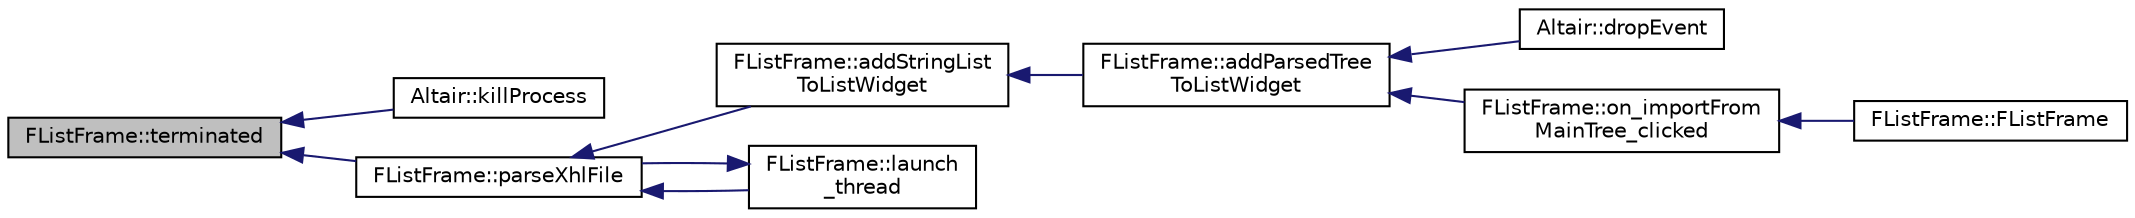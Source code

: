 digraph "FListFrame::terminated"
{
 // INTERACTIVE_SVG=YES
  edge [fontname="Helvetica",fontsize="10",labelfontname="Helvetica",labelfontsize="10"];
  node [fontname="Helvetica",fontsize="10",shape=record];
  rankdir="LR";
  Node407 [label="FListFrame::terminated",height=0.2,width=0.4,color="black", fillcolor="grey75", style="filled", fontcolor="black"];
  Node407 -> Node408 [dir="back",color="midnightblue",fontsize="10",style="solid",fontname="Helvetica"];
  Node408 [label="Altair::killProcess",height=0.2,width=0.4,color="black", fillcolor="white", style="filled",URL="$class_altair.html#a2f6882c170016e2d7729058b08896a1d",tooltip="Tuer l&#39;application en ligne de commande lhx. "];
  Node407 -> Node409 [dir="back",color="midnightblue",fontsize="10",style="solid",fontname="Helvetica"];
  Node409 [label="FListFrame::parseXhlFile",height=0.2,width=0.4,color="black", fillcolor="white", style="filled",URL="$class_f_list_frame.html#a802475894ee1e30753faed81d9f9dc4b",tooltip="Appelle parseXhlFile(const QString&) sur l&#39;ensemble de widgetContainer. "];
  Node409 -> Node410 [dir="back",color="midnightblue",fontsize="10",style="solid",fontname="Helvetica"];
  Node410 [label="FListFrame::addStringList\lToListWidget",height=0.2,width=0.4,color="black", fillcolor="white", style="filled",URL="$class_f_list_frame.html#af8c91e66c02e4c6f1f0fb66097903b73"];
  Node410 -> Node411 [dir="back",color="midnightblue",fontsize="10",style="solid",fontname="Helvetica"];
  Node411 [label="FListFrame::addParsedTree\lToListWidget",height=0.2,width=0.4,color="black", fillcolor="white", style="filled",URL="$class_f_list_frame.html#a4228ed10f2d800b92ff34e2f25edcd8c",tooltip="Ajoute les fichiers d&#39;une portion d&#39;arborescence de fichiers au composant courant de l&#39;onglet central..."];
  Node411 -> Node412 [dir="back",color="midnightblue",fontsize="10",style="solid",fontname="Helvetica"];
  Node412 [label="Altair::dropEvent",height=0.2,width=0.4,color="black", fillcolor="white", style="filled",URL="$class_altair.html#a1afa285a65e0bdff4c761ad05ec9f8df",tooltip="Fonction réimplémentée : fin du déplacement de la souris. "];
  Node411 -> Node413 [dir="back",color="midnightblue",fontsize="10",style="solid",fontname="Helvetica"];
  Node413 [label="FListFrame::on_importFrom\lMainTree_clicked",height=0.2,width=0.4,color="black", fillcolor="white", style="filled",URL="$class_f_list_frame.html#ac14c494842340a0438766256c01f83bc"];
  Node413 -> Node414 [dir="back",color="midnightblue",fontsize="10",style="solid",fontname="Helvetica"];
  Node414 [label="FListFrame::FListFrame",height=0.2,width=0.4,color="black", fillcolor="white", style="filled",URL="$class_f_list_frame.html#a865246df8a4d4000ac3c818abc6d7f71",tooltip="Constructeur de la classe. "];
  Node409 -> Node415 [dir="back",color="midnightblue",fontsize="10",style="solid",fontname="Helvetica"];
  Node415 [label="FListFrame::launch\l_thread",height=0.2,width=0.4,color="black", fillcolor="white", style="filled",URL="$class_f_list_frame.html#a22a50157e8c6d287c2b2c08d2b7deee9"];
  Node415 -> Node409 [dir="back",color="midnightblue",fontsize="10",style="solid",fontname="Helvetica"];
}
